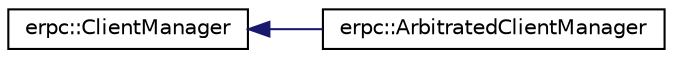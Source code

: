 digraph "Graphical Class Hierarchy"
{
  edge [fontname="Helvetica",fontsize="10",labelfontname="Helvetica",labelfontsize="10"];
  node [fontname="Helvetica",fontsize="10",shape=record];
  rankdir="LR";
  Node1 [label="erpc::ClientManager",height=0.2,width=0.4,color="black", fillcolor="white", style="filled",URL="$classerpc_1_1_client_manager.html",tooltip="Base client implementation. "];
  Node1 -> Node2 [dir="back",color="midnightblue",fontsize="10",style="solid",fontname="Helvetica"];
  Node2 [label="erpc::ArbitratedClientManager",height=0.2,width=0.4,color="black", fillcolor="white", style="filled",URL="$classerpc_1_1_arbitrated_client_manager.html",tooltip="Client that can share a transport with a server. "];
}
